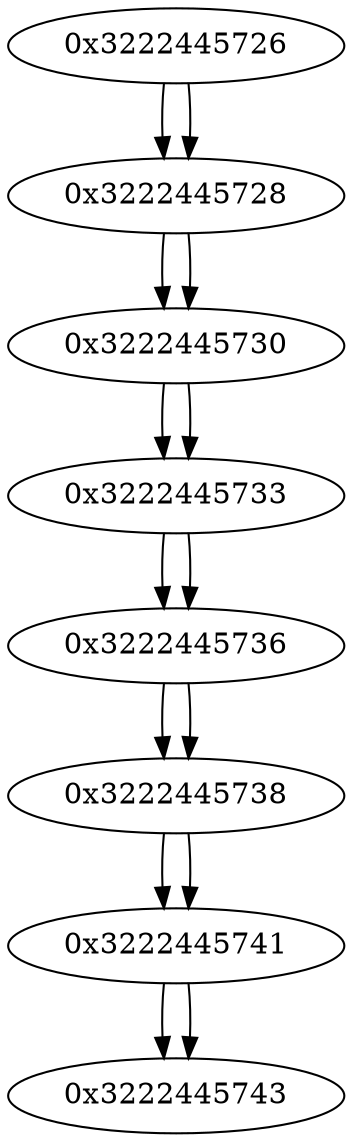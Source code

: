 digraph G{
/* nodes */
  n1 [label="0x3222445726"]
  n2 [label="0x3222445728"]
  n3 [label="0x3222445730"]
  n4 [label="0x3222445733"]
  n5 [label="0x3222445736"]
  n6 [label="0x3222445738"]
  n7 [label="0x3222445741"]
  n8 [label="0x3222445743"]
/* edges */
n1 -> n2;
n2 -> n3;
n1 -> n2;
n3 -> n4;
n2 -> n3;
n4 -> n5;
n3 -> n4;
n5 -> n6;
n4 -> n5;
n6 -> n7;
n5 -> n6;
n7 -> n8;
n6 -> n7;
n7 -> n8;
}
